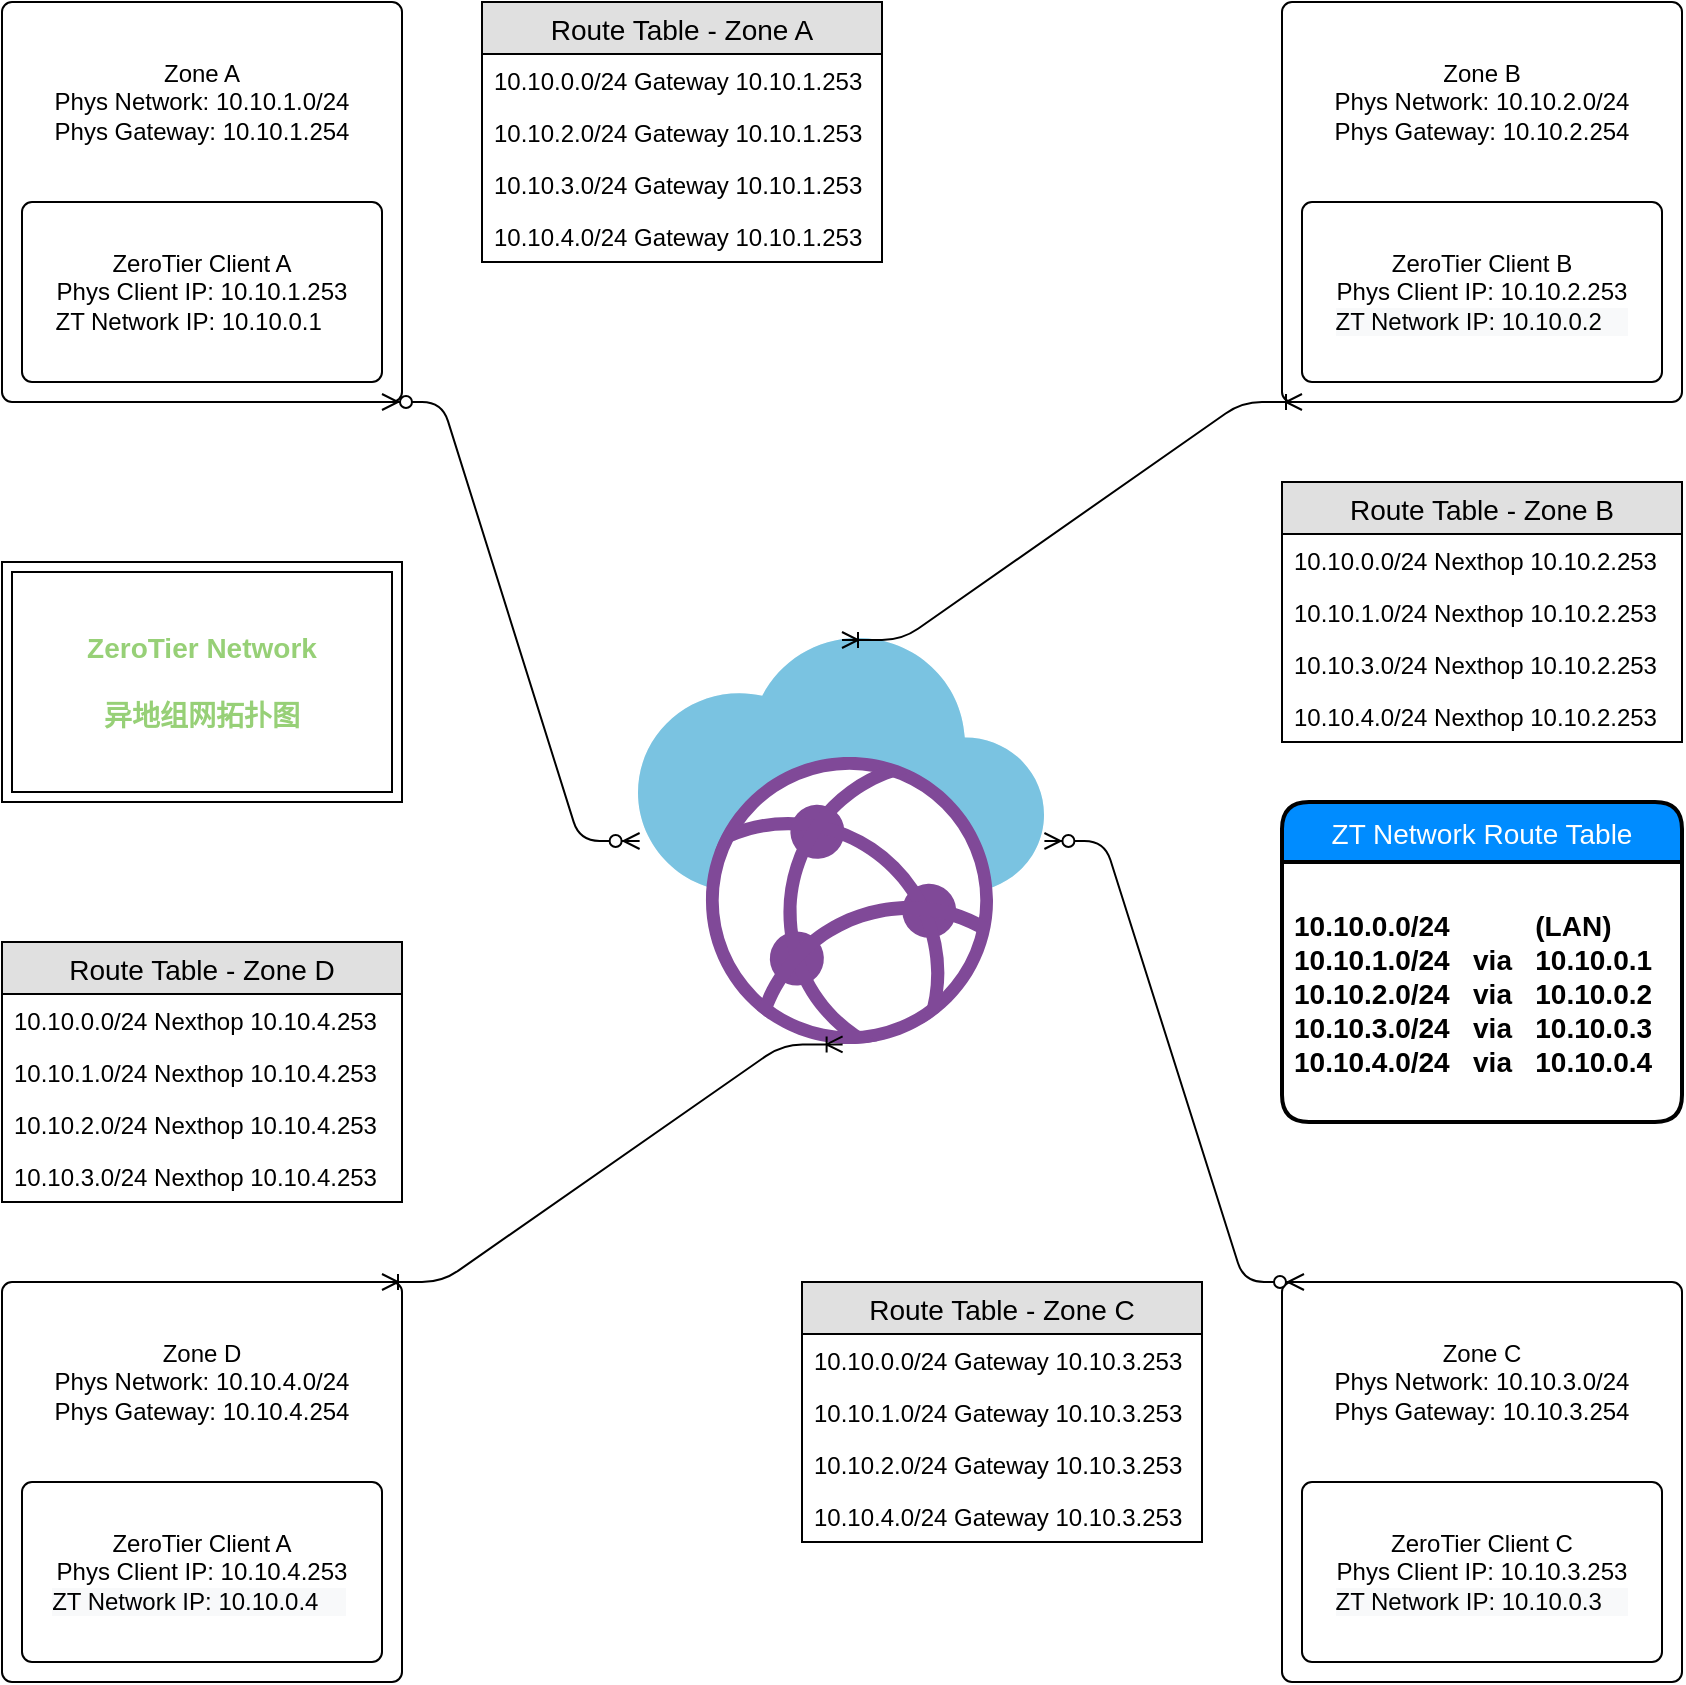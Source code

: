<mxfile type="device" version="12.6.1"><diagram id="UCJhQglf_ESZhJtZ944c" name="Page-1"><mxGraphModel grid="1" shadow="0" math="0" pageHeight="1000" pageWidth="1000" pageScale="1" page="1" fold="1" arrows="1" connect="1" tooltips="1" guides="1" gridSize="10" dy="760" dx="1422"><root><mxCell id="0"/><mxCell id="1" parent="0"/><mxCell id="ZhSTjYL2MRLXU87WnHgr-4" value="" parent="1" vertex="1" style="rounded=1;absoluteArcSize=1;html=1;arcSize=10;fontStyle=1"><mxGeometry as="geometry" height="200" width="200" y="80" x="80"/></mxCell><mxCell id="ZhSTjYL2MRLXU87WnHgr-5" value="Zone A&lt;br&gt;Phys Network: 10.10.1.0/24&lt;br&gt;Phys Gateway: 10.10.1.254" parent="ZhSTjYL2MRLXU87WnHgr-4" vertex="1" style="html=1;shape=mxgraph.er.anchor;whiteSpace=wrap;direction=south;"><mxGeometry as="geometry" height="100" width="200"/></mxCell><mxCell id="ZhSTjYL2MRLXU87WnHgr-6" value="ZeroTier Client A&lt;br&gt;Phys Client IP: 10.10.1.253&lt;br&gt;ZT Network IP: 10.10.0.1 &amp;nbsp; &amp;nbsp; " parent="ZhSTjYL2MRLXU87WnHgr-4" vertex="1" style="rounded=1;absoluteArcSize=1;html=1;arcSize=10;whiteSpace=wrap;points=[];strokeColor=inherit;fillColor=inherit;direction=south;"><mxGeometry as="geometry" height="90" width="180" y="100" x="10"/></mxCell><mxCell id="ZhSTjYL2MRLXU87WnHgr-7" value="" parent="1" vertex="1" style="rounded=1;absoluteArcSize=1;html=1;arcSize=10;fontStyle=1"><mxGeometry as="geometry" height="200" width="200" y="80" x="720"/></mxCell><mxCell id="ZhSTjYL2MRLXU87WnHgr-8" value="Zone B&lt;br&gt;Phys Network: 10.10.2.0/24&lt;br&gt;Phys Gateway: 10.10.2.254" parent="ZhSTjYL2MRLXU87WnHgr-7" vertex="1" style="html=1;shape=mxgraph.er.anchor;whiteSpace=wrap;direction=south;"><mxGeometry as="geometry" height="100" width="200"/></mxCell><mxCell id="ZhSTjYL2MRLXU87WnHgr-9" value="ZeroTier Client B&lt;br&gt;Phys Client IP: 10.10.2.253&lt;br&gt;&lt;span style=&quot;display: inline ; float: none ; background-color: rgb(248 , 249 , 250) ; color: rgb(0 , 0 , 0) ; font-family: &amp;#34;helvetica&amp;#34; ; font-size: 12px ; font-style: normal ; font-variant: normal ; font-weight: normal ; letter-spacing: normal ; line-height: 1.2 ; overflow-wrap: normal ; text-align: center ; text-decoration: none ; text-indent: 0px ; text-transform: none ; white-space: normal ; word-spacing: 0px&quot;&gt;ZT Network IP: 10.10.0.2 &amp;nbsp; &amp;nbsp; &lt;/span&gt;" parent="ZhSTjYL2MRLXU87WnHgr-7" vertex="1" style="rounded=1;absoluteArcSize=1;html=1;arcSize=10;whiteSpace=wrap;points=[];strokeColor=inherit;fillColor=inherit;direction=south;"><mxGeometry as="geometry" height="90" width="180" y="100" x="10"/></mxCell><mxCell id="ZhSTjYL2MRLXU87WnHgr-10" value="" parent="1" vertex="1" style="rounded=1;absoluteArcSize=1;html=1;arcSize=10;fontStyle=1"><mxGeometry as="geometry" height="200" width="200" y="720" x="720"/></mxCell><mxCell id="ZhSTjYL2MRLXU87WnHgr-11" value="Zone C&lt;br&gt;Phys Network: 10.10.3.0/24&lt;br&gt;Phys Gateway: 10.10.3.254" parent="ZhSTjYL2MRLXU87WnHgr-10" vertex="1" style="html=1;shape=mxgraph.er.anchor;whiteSpace=wrap;direction=south;"><mxGeometry as="geometry" height="100" width="200"/></mxCell><mxCell id="ZhSTjYL2MRLXU87WnHgr-12" value="ZeroTier Client C&lt;br&gt;Phys Client IP: 10.10.3.253&lt;br&gt;&lt;span style=&quot;display: inline ; float: none ; background-color: rgb(248 , 249 , 250) ; color: rgb(0 , 0 , 0) ; font-family: &amp;#34;helvetica&amp;#34; ; font-size: 12px ; font-style: normal ; font-variant: normal ; font-weight: normal ; letter-spacing: normal ; line-height: 1.2 ; overflow-wrap: normal ; text-align: center ; text-decoration: none ; text-indent: 0px ; text-transform: none ; white-space: normal ; word-spacing: 0px&quot;&gt;ZT Network IP: 10.10.0.3 &amp;nbsp; &amp;nbsp;&lt;/span&gt;" parent="ZhSTjYL2MRLXU87WnHgr-10" vertex="1" style="rounded=1;absoluteArcSize=1;html=1;arcSize=10;whiteSpace=wrap;points=[];strokeColor=inherit;fillColor=inherit;direction=south;"><mxGeometry as="geometry" height="90" width="180" y="100" x="10"/></mxCell><mxCell id="ZhSTjYL2MRLXU87WnHgr-13" value="" parent="1" vertex="1" style="rounded=1;absoluteArcSize=1;html=1;arcSize=10;"><mxGeometry as="geometry" height="200" width="200" y="720" x="80"/></mxCell><mxCell id="ZhSTjYL2MRLXU87WnHgr-14" value="Zone D&lt;br&gt;Phys Network: 10.10.4.0/24&lt;br&gt;Phys Gateway: 10.10.4.254" parent="ZhSTjYL2MRLXU87WnHgr-13" vertex="1" style="html=1;shape=mxgraph.er.anchor;whiteSpace=wrap;direction=south;"><mxGeometry as="geometry" height="100" width="200"/></mxCell><mxCell id="ZhSTjYL2MRLXU87WnHgr-15" value="ZeroTier Client A&lt;br&gt;Phys Client IP: 10.10.4.253&lt;br&gt;&lt;span style=&quot;display: inline ; float: none ; background-color: rgb(248 , 249 , 250) ; color: rgb(0 , 0 , 0) ; font-family: &amp;#34;helvetica&amp;#34; ; font-size: 12px ; font-style: normal ; font-variant: normal ; font-weight: normal ; letter-spacing: normal ; line-height: 1.2 ; overflow-wrap: normal ; text-align: center ; text-decoration: none ; text-indent: 0px ; text-transform: none ; white-space: normal ; word-spacing: 0px&quot;&gt;ZT Network IP: 10.10.0.4 &amp;nbsp; &amp;nbsp;&lt;/span&gt;&amp;nbsp;" parent="ZhSTjYL2MRLXU87WnHgr-13" vertex="1" style="rounded=1;absoluteArcSize=1;html=1;arcSize=10;whiteSpace=wrap;points=[];strokeColor=inherit;fillColor=inherit;direction=south;"><mxGeometry as="geometry" height="90" width="180" y="100" x="10"/></mxCell><mxCell id="ZhSTjYL2MRLXU87WnHgr-16" value="Route Table - Zone A" parent="1" vertex="1" style="swimlane;fontStyle=0;childLayout=stackLayout;horizontal=1;startSize=26;fillColor=#e0e0e0;horizontalStack=0;resizeParent=1;resizeParentMax=0;resizeLast=0;collapsible=1;marginBottom=0;swimlaneFillColor=#ffffff;align=center;fontSize=14;"><mxGeometry as="geometry" height="130" width="200" y="80" x="320"/></mxCell><mxCell id="ZhSTjYL2MRLXU87WnHgr-17" value="10.10.0.0/24 Gateway 10.10.1.253" parent="ZhSTjYL2MRLXU87WnHgr-16" vertex="1" style="text;strokeColor=none;fillColor=none;spacingLeft=4;spacingRight=4;overflow=hidden;rotatable=0;points=[[0,0.5],[1,0.5]];portConstraint=eastwest;fontSize=12;"><mxGeometry as="geometry" height="26" width="200" y="26"/></mxCell><mxCell id="ZhSTjYL2MRLXU87WnHgr-18" value="10.10.2.0/24 Gateway 10.10.1.253" parent="ZhSTjYL2MRLXU87WnHgr-16" vertex="1" style="text;strokeColor=none;fillColor=none;spacingLeft=4;spacingRight=4;overflow=hidden;rotatable=0;points=[[0,0.5],[1,0.5]];portConstraint=eastwest;fontSize=12;"><mxGeometry as="geometry" height="26" width="200" y="52"/></mxCell><mxCell id="ZhSTjYL2MRLXU87WnHgr-19" value="10.10.3.0/24 Gateway 10.10.1.253" parent="ZhSTjYL2MRLXU87WnHgr-16" vertex="1" style="text;strokeColor=none;fillColor=none;spacingLeft=4;spacingRight=4;overflow=hidden;rotatable=0;points=[[0,0.5],[1,0.5]];portConstraint=eastwest;fontSize=12;"><mxGeometry as="geometry" height="26" width="200" y="78"/></mxCell><mxCell id="ZhSTjYL2MRLXU87WnHgr-25" value="10.10.4.0/24 Gateway 10.10.1.253" parent="ZhSTjYL2MRLXU87WnHgr-16" vertex="1" style="text;strokeColor=none;fillColor=none;spacingLeft=4;spacingRight=4;overflow=hidden;rotatable=0;points=[[0,0.5],[1,0.5]];portConstraint=eastwest;fontSize=12;"><mxGeometry as="geometry" height="26" width="200" y="104"/></mxCell><mxCell id="ZhSTjYL2MRLXU87WnHgr-26" value="Route Table - Zone B" parent="1" vertex="1" style="swimlane;fontStyle=0;childLayout=stackLayout;horizontal=1;startSize=26;fillColor=#e0e0e0;horizontalStack=0;resizeParent=1;resizeParentMax=0;resizeLast=0;collapsible=1;marginBottom=0;swimlaneFillColor=#ffffff;align=center;fontSize=14;"><mxGeometry as="geometry" height="130" width="200" y="320" x="720"/></mxCell><mxCell id="ZhSTjYL2MRLXU87WnHgr-27" value="10.10.0.0/24 Nexthop 10.10.2.253" parent="ZhSTjYL2MRLXU87WnHgr-26" vertex="1" style="text;strokeColor=none;fillColor=none;spacingLeft=4;spacingRight=4;overflow=hidden;rotatable=0;points=[[0,0.5],[1,0.5]];portConstraint=eastwest;fontSize=12;"><mxGeometry as="geometry" height="26" width="200" y="26"/></mxCell><mxCell id="ZhSTjYL2MRLXU87WnHgr-28" value="10.10.1.0/24 Nexthop 10.10.2.253" parent="ZhSTjYL2MRLXU87WnHgr-26" vertex="1" style="text;strokeColor=none;fillColor=none;spacingLeft=4;spacingRight=4;overflow=hidden;rotatable=0;points=[[0,0.5],[1,0.5]];portConstraint=eastwest;fontSize=12;"><mxGeometry as="geometry" height="26" width="200" y="52"/></mxCell><mxCell id="ZhSTjYL2MRLXU87WnHgr-29" value="10.10.3.0/24 Nexthop 10.10.2.253" parent="ZhSTjYL2MRLXU87WnHgr-26" vertex="1" style="text;strokeColor=none;fillColor=none;spacingLeft=4;spacingRight=4;overflow=hidden;rotatable=0;points=[[0,0.5],[1,0.5]];portConstraint=eastwest;fontSize=12;"><mxGeometry as="geometry" height="26" width="200" y="78"/></mxCell><mxCell id="ZhSTjYL2MRLXU87WnHgr-30" value="10.10.4.0/24 Nexthop 10.10.2.253" parent="ZhSTjYL2MRLXU87WnHgr-26" vertex="1" style="text;strokeColor=none;fillColor=none;spacingLeft=4;spacingRight=4;overflow=hidden;rotatable=0;points=[[0,0.5],[1,0.5]];portConstraint=eastwest;fontSize=12;"><mxGeometry as="geometry" height="26" width="200" y="104"/></mxCell><mxCell id="ZhSTjYL2MRLXU87WnHgr-32" value="Route Table - Zone C" parent="1" vertex="1" style="swimlane;fontStyle=0;childLayout=stackLayout;horizontal=1;startSize=26;fillColor=#e0e0e0;horizontalStack=0;resizeParent=1;resizeParentMax=0;resizeLast=0;collapsible=1;marginBottom=0;swimlaneFillColor=#ffffff;align=center;fontSize=14;"><mxGeometry as="geometry" height="130" width="200" y="720" x="480"/></mxCell><mxCell id="ZhSTjYL2MRLXU87WnHgr-33" value="10.10.0.0/24 Gateway 10.10.3.253" parent="ZhSTjYL2MRLXU87WnHgr-32" vertex="1" style="text;strokeColor=none;fillColor=none;spacingLeft=4;spacingRight=4;overflow=hidden;rotatable=0;points=[[0,0.5],[1,0.5]];portConstraint=eastwest;fontSize=12;"><mxGeometry as="geometry" height="26" width="200" y="26"/></mxCell><mxCell id="ZhSTjYL2MRLXU87WnHgr-34" value="10.10.1.0/24 Gateway 10.10.3.253" parent="ZhSTjYL2MRLXU87WnHgr-32" vertex="1" style="text;strokeColor=none;fillColor=none;spacingLeft=4;spacingRight=4;overflow=hidden;rotatable=0;points=[[0,0.5],[1,0.5]];portConstraint=eastwest;fontSize=12;"><mxGeometry as="geometry" height="26" width="200" y="52"/></mxCell><mxCell id="ZhSTjYL2MRLXU87WnHgr-35" value="10.10.2.0/24 Gateway 10.10.3.253" parent="ZhSTjYL2MRLXU87WnHgr-32" vertex="1" style="text;strokeColor=none;fillColor=none;spacingLeft=4;spacingRight=4;overflow=hidden;rotatable=0;points=[[0,0.5],[1,0.5]];portConstraint=eastwest;fontSize=12;"><mxGeometry as="geometry" height="26" width="200" y="78"/></mxCell><mxCell id="ZhSTjYL2MRLXU87WnHgr-36" value="10.10.4.0/24 Gateway 10.10.3.253" parent="ZhSTjYL2MRLXU87WnHgr-32" vertex="1" style="text;strokeColor=none;fillColor=none;spacingLeft=4;spacingRight=4;overflow=hidden;rotatable=0;points=[[0,0.5],[1,0.5]];portConstraint=eastwest;fontSize=12;"><mxGeometry as="geometry" height="26" width="200" y="104"/></mxCell><mxCell id="ZhSTjYL2MRLXU87WnHgr-37" value="Route Table - Zone D" parent="1" vertex="1" style="swimlane;fontStyle=0;childLayout=stackLayout;horizontal=1;startSize=26;fillColor=#e0e0e0;horizontalStack=0;resizeParent=1;resizeParentMax=0;resizeLast=0;collapsible=1;marginBottom=0;swimlaneFillColor=#ffffff;align=center;fontSize=14;"><mxGeometry as="geometry" height="130" width="200" y="550" x="80"/></mxCell><mxCell id="ZhSTjYL2MRLXU87WnHgr-38" value="10.10.0.0/24 Nexthop 10.10.4.253" parent="ZhSTjYL2MRLXU87WnHgr-37" vertex="1" style="text;strokeColor=none;fillColor=none;spacingLeft=4;spacingRight=4;overflow=hidden;rotatable=0;points=[[0,0.5],[1,0.5]];portConstraint=eastwest;fontSize=12;"><mxGeometry as="geometry" height="26" width="200" y="26"/></mxCell><mxCell id="ZhSTjYL2MRLXU87WnHgr-39" value="10.10.1.0/24 Nexthop 10.10.4.253" parent="ZhSTjYL2MRLXU87WnHgr-37" vertex="1" style="text;strokeColor=none;fillColor=none;spacingLeft=4;spacingRight=4;overflow=hidden;rotatable=0;points=[[0,0.5],[1,0.5]];portConstraint=eastwest;fontSize=12;"><mxGeometry as="geometry" height="26" width="200" y="52"/></mxCell><mxCell id="ZhSTjYL2MRLXU87WnHgr-40" value="10.10.2.0/24 Nexthop 10.10.4.253" parent="ZhSTjYL2MRLXU87WnHgr-37" vertex="1" style="text;strokeColor=none;fillColor=none;spacingLeft=4;spacingRight=4;overflow=hidden;rotatable=0;points=[[0,0.5],[1,0.5]];portConstraint=eastwest;fontSize=12;"><mxGeometry as="geometry" height="26" width="200" y="78"/></mxCell><mxCell id="ZhSTjYL2MRLXU87WnHgr-41" value="10.10.3.0/24 Nexthop 10.10.4.253" parent="ZhSTjYL2MRLXU87WnHgr-37" vertex="1" style="text;strokeColor=none;fillColor=none;spacingLeft=4;spacingRight=4;overflow=hidden;rotatable=0;points=[[0,0.5],[1,0.5]];portConstraint=eastwest;fontSize=12;"><mxGeometry as="geometry" height="26" width="200" y="104"/></mxCell><mxCell id="ZhSTjYL2MRLXU87WnHgr-42" value="" parent="1" vertex="1" style="aspect=fixed;html=1;points=[];align=center;image;fontSize=12;image=img/lib/mscae/aspect=fixed;html=1;perimeter=none;align=center;shadow=0;dashed=0;image;fontSize=12;image=img/lib/mscae/Virtual_WANs.svg;"><mxGeometry as="geometry" height="203" width="203" y="398" x="398"/></mxCell><mxCell id="ZhSTjYL2MRLXU87WnHgr-46" value="" parent="1" style="edgeStyle=entityRelationEdgeStyle;fontSize=12;html=1;endArrow=ERzeroToMany;endFill=1;startArrow=ERzeroToMany;entryX=0.004;entryY=0.5;entryDx=0;entryDy=0;entryPerimeter=0;" target="ZhSTjYL2MRLXU87WnHgr-42" edge="1"><mxGeometry as="geometry" height="100" width="100" relative="1"><mxPoint as="sourcePoint" y="280" x="270"/><mxPoint as="targetPoint" y="500" x="400"/></mxGeometry></mxCell><mxCell id="ZhSTjYL2MRLXU87WnHgr-52" value="" parent="1" style="edgeStyle=entityRelationEdgeStyle;fontSize=12;html=1;endArrow=ERzeroToMany;endFill=1;startArrow=ERzeroToMany;exitX=1.001;exitY=0.5;exitDx=0;exitDy=0;exitPerimeter=0;" edge="1" source="ZhSTjYL2MRLXU87WnHgr-42"><mxGeometry as="geometry" height="100" width="100" relative="1"><mxPoint as="sourcePoint" y="540" x="601"/><mxPoint as="targetPoint" y="720" x="731"/></mxGeometry></mxCell><mxCell id="ZhSTjYL2MRLXU87WnHgr-54" value="" parent="1" style="edgeStyle=entityRelationEdgeStyle;fontSize=12;html=1;endArrow=ERoneToMany;startArrow=ERoneToMany;entryX=0.504;entryY=1.001;entryDx=0;entryDy=0;entryPerimeter=0;" target="ZhSTjYL2MRLXU87WnHgr-42" edge="1"><mxGeometry as="geometry" height="100" width="100" relative="1"><mxPoint as="sourcePoint" y="720" x="270"/><mxPoint as="targetPoint" y="620" x="370"/></mxGeometry></mxCell><mxCell id="ZhSTjYL2MRLXU87WnHgr-55" value="" parent="1" style="edgeStyle=entityRelationEdgeStyle;fontSize=12;html=1;endArrow=ERoneToMany;startArrow=ERoneToMany;entryX=0.504;entryY=1.001;entryDx=0;entryDy=0;entryPerimeter=0;" edge="1"><mxGeometry as="geometry" height="100" width="100" relative="1"><mxPoint as="sourcePoint" y="399" x="500"/><mxPoint as="targetPoint" y="280" x="730"/></mxGeometry></mxCell><mxCell id="1P86dcvCv9AgwluzpkpC-4" value="&lt;b&gt;&lt;font color=&quot;#97d077&quot;&gt;ZeroTier Network&lt;br&gt;&lt;br&gt;异地组网拓扑图&lt;/font&gt;&lt;/b&gt;" parent="1" vertex="1" style="shape=ext;margin=3;double=1;whiteSpace=wrap;html=1;align=center;fontSize=14;"><mxGeometry as="geometry" height="120" width="200" y="360" x="80"/></mxCell><mxCell id="1P86dcvCv9AgwluzpkpC-2" value="ZT Network Route Table" parent="1" vertex="1" style="swimlane;childLayout=stackLayout;horizontal=1;startSize=30;horizontalStack=0;fillColor=#008cff;fontColor=#FFFFFF;rounded=1;fontSize=14;fontStyle=0;strokeWidth=2;resizeParent=0;resizeLast=1;shadow=0;dashed=0;align=center;"><mxGeometry as="geometry" height="160" width="200" y="480" x="720"/></mxCell><mxCell id="1P86dcvCv9AgwluzpkpC-3" value="&#10;10.10.0.0/24           (LAN)&#10;10.10.1.0/24   via   10.10.0.1&#10;10.10.2.0/24   via   10.10.0.2&#10;10.10.3.0/24   via   10.10.0.3&#10;10.10.4.0/24   via   10.10.0.4" parent="1P86dcvCv9AgwluzpkpC-2" vertex="1" style="align=left;strokeColor=none;fillColor=none;spacingLeft=4;fontSize=14;verticalAlign=top;resizable=0;rotatable=0;part=1;fontStyle=1"><mxGeometry as="geometry" height="130" width="200" y="30"/></mxCell></root></mxGraphModel></diagram></mxfile>